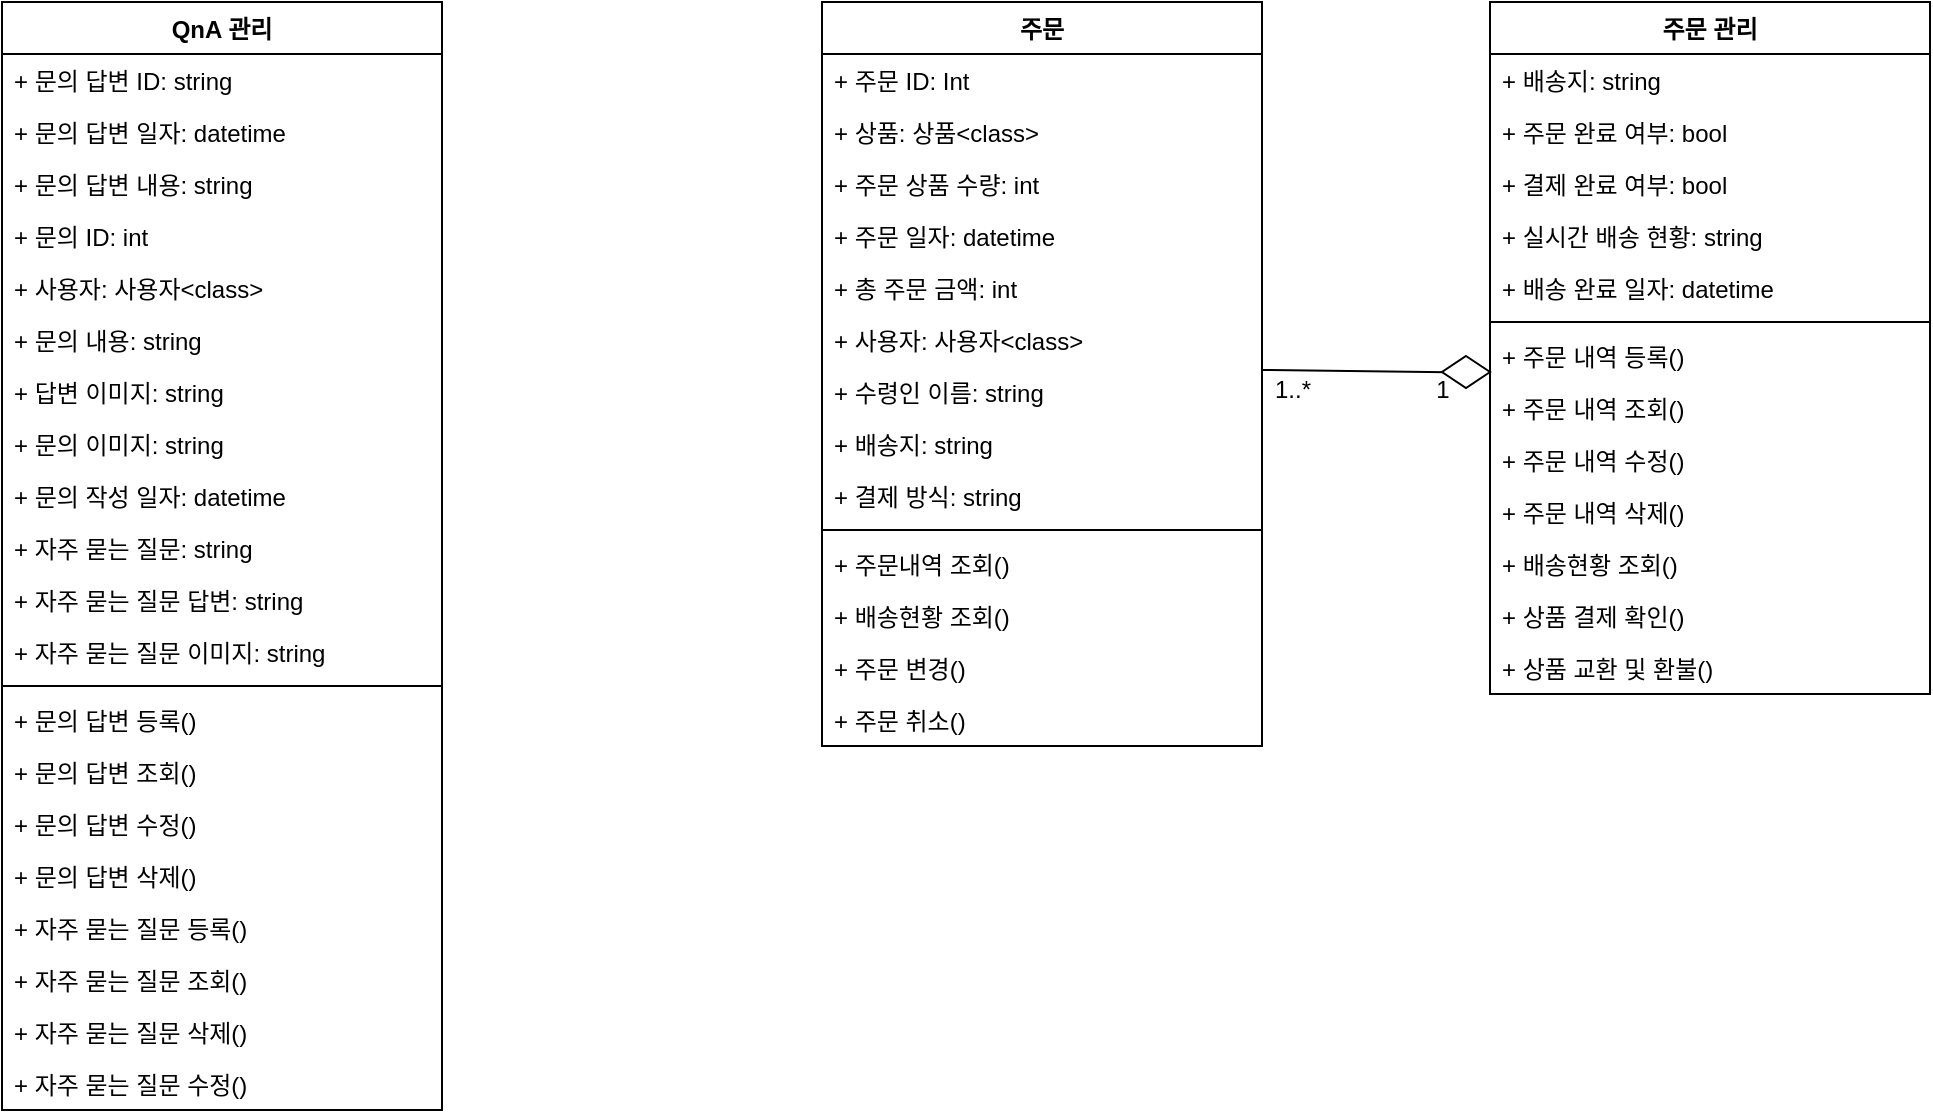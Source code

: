 <mxfile version="18.1.1" type="github">
  <diagram id="Re03vAp0vsInOCd_AFoT" name="Page-1">
    <mxGraphModel dx="284" dy="1935" grid="1" gridSize="10" guides="1" tooltips="1" connect="1" arrows="1" fold="1" page="1" pageScale="1" pageWidth="827" pageHeight="1169" math="0" shadow="0">
      <root>
        <mxCell id="0" />
        <mxCell id="1" parent="0" />
        <mxCell id="PdBYYJ3HHPQtyADfa3vJ-1" value="QnA 관리" style="swimlane;fontStyle=1;align=center;verticalAlign=top;childLayout=stackLayout;horizontal=1;startSize=26;horizontalStack=0;resizeParent=1;resizeParentMax=0;resizeLast=0;collapsible=1;marginBottom=0;" vertex="1" parent="1">
          <mxGeometry x="910" y="-920" width="220" height="554" as="geometry" />
        </mxCell>
        <mxCell id="PdBYYJ3HHPQtyADfa3vJ-173" value="+ 문의 답변 ID: string" style="text;strokeColor=none;fillColor=none;align=left;verticalAlign=top;spacingLeft=4;spacingRight=4;overflow=hidden;rotatable=0;points=[[0,0.5],[1,0.5]];portConstraint=eastwest;" vertex="1" parent="PdBYYJ3HHPQtyADfa3vJ-1">
          <mxGeometry y="26" width="220" height="26" as="geometry" />
        </mxCell>
        <mxCell id="PdBYYJ3HHPQtyADfa3vJ-10" value="+ 문의 답변 일자: datetime" style="text;strokeColor=none;fillColor=none;align=left;verticalAlign=top;spacingLeft=4;spacingRight=4;overflow=hidden;rotatable=0;points=[[0,0.5],[1,0.5]];portConstraint=eastwest;" vertex="1" parent="PdBYYJ3HHPQtyADfa3vJ-1">
          <mxGeometry y="52" width="220" height="26" as="geometry" />
        </mxCell>
        <mxCell id="PdBYYJ3HHPQtyADfa3vJ-9" value="+ 문의 답변 내용: string" style="text;strokeColor=none;fillColor=none;align=left;verticalAlign=top;spacingLeft=4;spacingRight=4;overflow=hidden;rotatable=0;points=[[0,0.5],[1,0.5]];portConstraint=eastwest;" vertex="1" parent="PdBYYJ3HHPQtyADfa3vJ-1">
          <mxGeometry y="78" width="220" height="26" as="geometry" />
        </mxCell>
        <mxCell id="PdBYYJ3HHPQtyADfa3vJ-172" value="+ 문의 ID: int" style="text;strokeColor=none;fillColor=none;align=left;verticalAlign=top;spacingLeft=4;spacingRight=4;overflow=hidden;rotatable=0;points=[[0,0.5],[1,0.5]];portConstraint=eastwest;" vertex="1" parent="PdBYYJ3HHPQtyADfa3vJ-1">
          <mxGeometry y="104" width="220" height="26" as="geometry" />
        </mxCell>
        <mxCell id="PdBYYJ3HHPQtyADfa3vJ-4" value="+ 사용자: 사용자&lt;class&gt;" style="text;strokeColor=none;fillColor=none;align=left;verticalAlign=top;spacingLeft=4;spacingRight=4;overflow=hidden;rotatable=0;points=[[0,0.5],[1,0.5]];portConstraint=eastwest;" vertex="1" parent="PdBYYJ3HHPQtyADfa3vJ-1">
          <mxGeometry y="130" width="220" height="26" as="geometry" />
        </mxCell>
        <mxCell id="PdBYYJ3HHPQtyADfa3vJ-6" value="+ 문의 내용: string" style="text;strokeColor=none;fillColor=none;align=left;verticalAlign=top;spacingLeft=4;spacingRight=4;overflow=hidden;rotatable=0;points=[[0,0.5],[1,0.5]];portConstraint=eastwest;" vertex="1" parent="PdBYYJ3HHPQtyADfa3vJ-1">
          <mxGeometry y="156" width="220" height="26" as="geometry" />
        </mxCell>
        <mxCell id="PdBYYJ3HHPQtyADfa3vJ-7" value="+ 답변 이미지: string" style="text;strokeColor=none;fillColor=none;align=left;verticalAlign=top;spacingLeft=4;spacingRight=4;overflow=hidden;rotatable=0;points=[[0,0.5],[1,0.5]];portConstraint=eastwest;" vertex="1" parent="PdBYYJ3HHPQtyADfa3vJ-1">
          <mxGeometry y="182" width="220" height="26" as="geometry" />
        </mxCell>
        <mxCell id="PdBYYJ3HHPQtyADfa3vJ-175" value="+ 문의 이미지: string" style="text;strokeColor=none;fillColor=none;align=left;verticalAlign=top;spacingLeft=4;spacingRight=4;overflow=hidden;rotatable=0;points=[[0,0.5],[1,0.5]];portConstraint=eastwest;" vertex="1" parent="PdBYYJ3HHPQtyADfa3vJ-1">
          <mxGeometry y="208" width="220" height="26" as="geometry" />
        </mxCell>
        <mxCell id="PdBYYJ3HHPQtyADfa3vJ-8" value="+ 문의 작성 일자: datetime" style="text;strokeColor=none;fillColor=none;align=left;verticalAlign=top;spacingLeft=4;spacingRight=4;overflow=hidden;rotatable=0;points=[[0,0.5],[1,0.5]];portConstraint=eastwest;" vertex="1" parent="PdBYYJ3HHPQtyADfa3vJ-1">
          <mxGeometry y="234" width="220" height="26" as="geometry" />
        </mxCell>
        <mxCell id="PdBYYJ3HHPQtyADfa3vJ-28" value="+ 자주 묻는 질문: string" style="text;strokeColor=none;fillColor=none;align=left;verticalAlign=top;spacingLeft=4;spacingRight=4;overflow=hidden;rotatable=0;points=[[0,0.5],[1,0.5]];portConstraint=eastwest;" vertex="1" parent="PdBYYJ3HHPQtyADfa3vJ-1">
          <mxGeometry y="260" width="220" height="26" as="geometry" />
        </mxCell>
        <mxCell id="PdBYYJ3HHPQtyADfa3vJ-29" value="+ 자주 묻는 질문 답변: string" style="text;strokeColor=none;fillColor=none;align=left;verticalAlign=top;spacingLeft=4;spacingRight=4;overflow=hidden;rotatable=0;points=[[0,0.5],[1,0.5]];portConstraint=eastwest;" vertex="1" parent="PdBYYJ3HHPQtyADfa3vJ-1">
          <mxGeometry y="286" width="220" height="26" as="geometry" />
        </mxCell>
        <mxCell id="PdBYYJ3HHPQtyADfa3vJ-38" value="+ 자주 묻는 질문 이미지: string" style="text;strokeColor=none;fillColor=none;align=left;verticalAlign=top;spacingLeft=4;spacingRight=4;overflow=hidden;rotatable=0;points=[[0,0.5],[1,0.5]];portConstraint=eastwest;" vertex="1" parent="PdBYYJ3HHPQtyADfa3vJ-1">
          <mxGeometry y="312" width="220" height="26" as="geometry" />
        </mxCell>
        <mxCell id="PdBYYJ3HHPQtyADfa3vJ-11" value="" style="line;strokeWidth=1;fillColor=none;align=left;verticalAlign=middle;spacingTop=-1;spacingLeft=3;spacingRight=3;rotatable=0;labelPosition=right;points=[];portConstraint=eastwest;" vertex="1" parent="PdBYYJ3HHPQtyADfa3vJ-1">
          <mxGeometry y="338" width="220" height="8" as="geometry" />
        </mxCell>
        <mxCell id="PdBYYJ3HHPQtyADfa3vJ-12" value="+ 문의 답변 등록()" style="text;strokeColor=none;fillColor=none;align=left;verticalAlign=top;spacingLeft=4;spacingRight=4;overflow=hidden;rotatable=0;points=[[0,0.5],[1,0.5]];portConstraint=eastwest;" vertex="1" parent="PdBYYJ3HHPQtyADfa3vJ-1">
          <mxGeometry y="346" width="220" height="26" as="geometry" />
        </mxCell>
        <mxCell id="PdBYYJ3HHPQtyADfa3vJ-13" value="+ 문의 답변 조회()" style="text;strokeColor=none;fillColor=none;align=left;verticalAlign=top;spacingLeft=4;spacingRight=4;overflow=hidden;rotatable=0;points=[[0,0.5],[1,0.5]];portConstraint=eastwest;" vertex="1" parent="PdBYYJ3HHPQtyADfa3vJ-1">
          <mxGeometry y="372" width="220" height="26" as="geometry" />
        </mxCell>
        <mxCell id="PdBYYJ3HHPQtyADfa3vJ-14" value="+ 문의 답변 수정()" style="text;strokeColor=none;fillColor=none;align=left;verticalAlign=top;spacingLeft=4;spacingRight=4;overflow=hidden;rotatable=0;points=[[0,0.5],[1,0.5]];portConstraint=eastwest;" vertex="1" parent="PdBYYJ3HHPQtyADfa3vJ-1">
          <mxGeometry y="398" width="220" height="26" as="geometry" />
        </mxCell>
        <mxCell id="PdBYYJ3HHPQtyADfa3vJ-15" value="+ 문의 답변 삭제()" style="text;strokeColor=none;fillColor=none;align=left;verticalAlign=top;spacingLeft=4;spacingRight=4;overflow=hidden;rotatable=0;points=[[0,0.5],[1,0.5]];portConstraint=eastwest;" vertex="1" parent="PdBYYJ3HHPQtyADfa3vJ-1">
          <mxGeometry y="424" width="220" height="26" as="geometry" />
        </mxCell>
        <mxCell id="PdBYYJ3HHPQtyADfa3vJ-20" value="+ 자주 묻는 질문 등록()" style="text;strokeColor=none;fillColor=none;align=left;verticalAlign=top;spacingLeft=4;spacingRight=4;overflow=hidden;rotatable=0;points=[[0,0.5],[1,0.5]];portConstraint=eastwest;" vertex="1" parent="PdBYYJ3HHPQtyADfa3vJ-1">
          <mxGeometry y="450" width="220" height="26" as="geometry" />
        </mxCell>
        <mxCell id="PdBYYJ3HHPQtyADfa3vJ-21" value="+ 자주 묻는 질문 조회()" style="text;strokeColor=none;fillColor=none;align=left;verticalAlign=top;spacingLeft=4;spacingRight=4;overflow=hidden;rotatable=0;points=[[0,0.5],[1,0.5]];portConstraint=eastwest;" vertex="1" parent="PdBYYJ3HHPQtyADfa3vJ-1">
          <mxGeometry y="476" width="220" height="26" as="geometry" />
        </mxCell>
        <mxCell id="PdBYYJ3HHPQtyADfa3vJ-23" value="+ 자주 묻는 질문 삭제()" style="text;strokeColor=none;fillColor=none;align=left;verticalAlign=top;spacingLeft=4;spacingRight=4;overflow=hidden;rotatable=0;points=[[0,0.5],[1,0.5]];portConstraint=eastwest;" vertex="1" parent="PdBYYJ3HHPQtyADfa3vJ-1">
          <mxGeometry y="502" width="220" height="26" as="geometry" />
        </mxCell>
        <mxCell id="PdBYYJ3HHPQtyADfa3vJ-22" value="+ 자주 묻는 질문 수정()" style="text;strokeColor=none;fillColor=none;align=left;verticalAlign=top;spacingLeft=4;spacingRight=4;overflow=hidden;rotatable=0;points=[[0,0.5],[1,0.5]];portConstraint=eastwest;" vertex="1" parent="PdBYYJ3HHPQtyADfa3vJ-1">
          <mxGeometry y="528" width="220" height="26" as="geometry" />
        </mxCell>
        <mxCell id="PdBYYJ3HHPQtyADfa3vJ-41" value="주문" style="swimlane;fontStyle=1;align=center;verticalAlign=top;childLayout=stackLayout;horizontal=1;startSize=26;horizontalStack=0;resizeParent=1;resizeParentMax=0;resizeLast=0;collapsible=1;marginBottom=0;" vertex="1" parent="1">
          <mxGeometry x="1320" y="-920" width="220" height="372" as="geometry" />
        </mxCell>
        <mxCell id="PdBYYJ3HHPQtyADfa3vJ-42" value="+ 주문 ID: Int" style="text;strokeColor=none;fillColor=none;align=left;verticalAlign=top;spacingLeft=4;spacingRight=4;overflow=hidden;rotatable=0;points=[[0,0.5],[1,0.5]];portConstraint=eastwest;" vertex="1" parent="PdBYYJ3HHPQtyADfa3vJ-41">
          <mxGeometry y="26" width="220" height="26" as="geometry" />
        </mxCell>
        <mxCell id="PdBYYJ3HHPQtyADfa3vJ-160" value="+ 상품: 상품&lt;class&gt;" style="text;strokeColor=none;fillColor=none;align=left;verticalAlign=top;spacingLeft=4;spacingRight=4;overflow=hidden;rotatable=0;points=[[0,0.5],[1,0.5]];portConstraint=eastwest;" vertex="1" parent="PdBYYJ3HHPQtyADfa3vJ-41">
          <mxGeometry y="52" width="220" height="26" as="geometry" />
        </mxCell>
        <mxCell id="PdBYYJ3HHPQtyADfa3vJ-85" value="+ 주문 상품 수량: int" style="text;strokeColor=none;fillColor=none;align=left;verticalAlign=top;spacingLeft=4;spacingRight=4;overflow=hidden;rotatable=0;points=[[0,0.5],[1,0.5]];portConstraint=eastwest;" vertex="1" parent="PdBYYJ3HHPQtyADfa3vJ-41">
          <mxGeometry y="78" width="220" height="26" as="geometry" />
        </mxCell>
        <mxCell id="PdBYYJ3HHPQtyADfa3vJ-87" value="+ 주문 일자: datetime" style="text;strokeColor=none;fillColor=none;align=left;verticalAlign=top;spacingLeft=4;spacingRight=4;overflow=hidden;rotatable=0;points=[[0,0.5],[1,0.5]];portConstraint=eastwest;" vertex="1" parent="PdBYYJ3HHPQtyADfa3vJ-41">
          <mxGeometry y="104" width="220" height="26" as="geometry" />
        </mxCell>
        <mxCell id="PdBYYJ3HHPQtyADfa3vJ-99" value="+ 총 주문 금액: int" style="text;strokeColor=none;fillColor=none;align=left;verticalAlign=top;spacingLeft=4;spacingRight=4;overflow=hidden;rotatable=0;points=[[0,0.5],[1,0.5]];portConstraint=eastwest;" vertex="1" parent="PdBYYJ3HHPQtyADfa3vJ-41">
          <mxGeometry y="130" width="220" height="26" as="geometry" />
        </mxCell>
        <mxCell id="PdBYYJ3HHPQtyADfa3vJ-45" value="+ 사용자: 사용자&lt;class&gt;" style="text;strokeColor=none;fillColor=none;align=left;verticalAlign=top;spacingLeft=4;spacingRight=4;overflow=hidden;rotatable=0;points=[[0,0.5],[1,0.5]];portConstraint=eastwest;" vertex="1" parent="PdBYYJ3HHPQtyADfa3vJ-41">
          <mxGeometry y="156" width="220" height="26" as="geometry" />
        </mxCell>
        <mxCell id="PdBYYJ3HHPQtyADfa3vJ-88" value="+ 수령인 이름: string&#xa;" style="text;strokeColor=none;fillColor=none;align=left;verticalAlign=top;spacingLeft=4;spacingRight=4;overflow=hidden;rotatable=0;points=[[0,0.5],[1,0.5]];portConstraint=eastwest;" vertex="1" parent="PdBYYJ3HHPQtyADfa3vJ-41">
          <mxGeometry y="182" width="220" height="26" as="geometry" />
        </mxCell>
        <mxCell id="PdBYYJ3HHPQtyADfa3vJ-93" value="+ 배송지: string" style="text;strokeColor=none;fillColor=none;align=left;verticalAlign=top;spacingLeft=4;spacingRight=4;overflow=hidden;rotatable=0;points=[[0,0.5],[1,0.5]];portConstraint=eastwest;" vertex="1" parent="PdBYYJ3HHPQtyADfa3vJ-41">
          <mxGeometry y="208" width="220" height="26" as="geometry" />
        </mxCell>
        <mxCell id="PdBYYJ3HHPQtyADfa3vJ-94" value="+ 결제 방식: string" style="text;strokeColor=none;fillColor=none;align=left;verticalAlign=top;spacingLeft=4;spacingRight=4;overflow=hidden;rotatable=0;points=[[0,0.5],[1,0.5]];portConstraint=eastwest;" vertex="1" parent="PdBYYJ3HHPQtyADfa3vJ-41">
          <mxGeometry y="234" width="220" height="26" as="geometry" />
        </mxCell>
        <mxCell id="PdBYYJ3HHPQtyADfa3vJ-54" value="" style="line;strokeWidth=1;fillColor=none;align=left;verticalAlign=middle;spacingTop=-1;spacingLeft=3;spacingRight=3;rotatable=0;labelPosition=right;points=[];portConstraint=eastwest;" vertex="1" parent="PdBYYJ3HHPQtyADfa3vJ-41">
          <mxGeometry y="260" width="220" height="8" as="geometry" />
        </mxCell>
        <mxCell id="PdBYYJ3HHPQtyADfa3vJ-55" value="+ 주문내역 조회()" style="text;strokeColor=none;fillColor=none;align=left;verticalAlign=top;spacingLeft=4;spacingRight=4;overflow=hidden;rotatable=0;points=[[0,0.5],[1,0.5]];portConstraint=eastwest;" vertex="1" parent="PdBYYJ3HHPQtyADfa3vJ-41">
          <mxGeometry y="268" width="220" height="26" as="geometry" />
        </mxCell>
        <mxCell id="PdBYYJ3HHPQtyADfa3vJ-56" value="+ 배송현황 조회()" style="text;strokeColor=none;fillColor=none;align=left;verticalAlign=top;spacingLeft=4;spacingRight=4;overflow=hidden;rotatable=0;points=[[0,0.5],[1,0.5]];portConstraint=eastwest;" vertex="1" parent="PdBYYJ3HHPQtyADfa3vJ-41">
          <mxGeometry y="294" width="220" height="26" as="geometry" />
        </mxCell>
        <mxCell id="PdBYYJ3HHPQtyADfa3vJ-100" value="+ 주문 변경()" style="text;strokeColor=none;fillColor=none;align=left;verticalAlign=top;spacingLeft=4;spacingRight=4;overflow=hidden;rotatable=0;points=[[0,0.5],[1,0.5]];portConstraint=eastwest;" vertex="1" parent="PdBYYJ3HHPQtyADfa3vJ-41">
          <mxGeometry y="320" width="220" height="26" as="geometry" />
        </mxCell>
        <mxCell id="PdBYYJ3HHPQtyADfa3vJ-57" value="+ 주문 취소()" style="text;strokeColor=none;fillColor=none;align=left;verticalAlign=top;spacingLeft=4;spacingRight=4;overflow=hidden;rotatable=0;points=[[0,0.5],[1,0.5]];portConstraint=eastwest;" vertex="1" parent="PdBYYJ3HHPQtyADfa3vJ-41">
          <mxGeometry y="346" width="220" height="26" as="geometry" />
        </mxCell>
        <mxCell id="PdBYYJ3HHPQtyADfa3vJ-63" value="주문 관리" style="swimlane;fontStyle=1;align=center;verticalAlign=top;childLayout=stackLayout;horizontal=1;startSize=26;horizontalStack=0;resizeParent=1;resizeParentMax=0;resizeLast=0;collapsible=1;marginBottom=0;" vertex="1" parent="1">
          <mxGeometry x="1654" y="-920" width="220" height="346" as="geometry" />
        </mxCell>
        <mxCell id="PdBYYJ3HHPQtyADfa3vJ-153" value="+ 배송지: string" style="text;strokeColor=none;fillColor=none;align=left;verticalAlign=top;spacingLeft=4;spacingRight=4;overflow=hidden;rotatable=0;points=[[0,0.5],[1,0.5]];portConstraint=eastwest;" vertex="1" parent="PdBYYJ3HHPQtyADfa3vJ-63">
          <mxGeometry y="26" width="220" height="26" as="geometry" />
        </mxCell>
        <mxCell id="PdBYYJ3HHPQtyADfa3vJ-154" value="+ 주문 완료 여부: bool" style="text;strokeColor=none;fillColor=none;align=left;verticalAlign=top;spacingLeft=4;spacingRight=4;overflow=hidden;rotatable=0;points=[[0,0.5],[1,0.5]];portConstraint=eastwest;" vertex="1" parent="PdBYYJ3HHPQtyADfa3vJ-63">
          <mxGeometry y="52" width="220" height="26" as="geometry" />
        </mxCell>
        <mxCell id="PdBYYJ3HHPQtyADfa3vJ-156" value="+ 결제 완료 여부: bool" style="text;strokeColor=none;fillColor=none;align=left;verticalAlign=top;spacingLeft=4;spacingRight=4;overflow=hidden;rotatable=0;points=[[0,0.5],[1,0.5]];portConstraint=eastwest;" vertex="1" parent="PdBYYJ3HHPQtyADfa3vJ-63">
          <mxGeometry y="78" width="220" height="26" as="geometry" />
        </mxCell>
        <mxCell id="PdBYYJ3HHPQtyADfa3vJ-157" value="+ 실시간 배송 현황: string" style="text;strokeColor=none;fillColor=none;align=left;verticalAlign=top;spacingLeft=4;spacingRight=4;overflow=hidden;rotatable=0;points=[[0,0.5],[1,0.5]];portConstraint=eastwest;" vertex="1" parent="PdBYYJ3HHPQtyADfa3vJ-63">
          <mxGeometry y="104" width="220" height="26" as="geometry" />
        </mxCell>
        <mxCell id="PdBYYJ3HHPQtyADfa3vJ-163" value="+ 배송 완료 일자: datetime" style="text;strokeColor=none;fillColor=none;align=left;verticalAlign=top;spacingLeft=4;spacingRight=4;overflow=hidden;rotatable=0;points=[[0,0.5],[1,0.5]];portConstraint=eastwest;" vertex="1" parent="PdBYYJ3HHPQtyADfa3vJ-63">
          <mxGeometry y="130" width="220" height="26" as="geometry" />
        </mxCell>
        <mxCell id="PdBYYJ3HHPQtyADfa3vJ-76" value="" style="line;strokeWidth=1;fillColor=none;align=left;verticalAlign=middle;spacingTop=-1;spacingLeft=3;spacingRight=3;rotatable=0;labelPosition=right;points=[];portConstraint=eastwest;" vertex="1" parent="PdBYYJ3HHPQtyADfa3vJ-63">
          <mxGeometry y="156" width="220" height="8" as="geometry" />
        </mxCell>
        <mxCell id="PdBYYJ3HHPQtyADfa3vJ-77" value="+ 주문 내역 등록()" style="text;strokeColor=none;fillColor=none;align=left;verticalAlign=top;spacingLeft=4;spacingRight=4;overflow=hidden;rotatable=0;points=[[0,0.5],[1,0.5]];portConstraint=eastwest;" vertex="1" parent="PdBYYJ3HHPQtyADfa3vJ-63">
          <mxGeometry y="164" width="220" height="26" as="geometry" />
        </mxCell>
        <mxCell id="PdBYYJ3HHPQtyADfa3vJ-78" value="+ 주문 내역 조회()" style="text;strokeColor=none;fillColor=none;align=left;verticalAlign=top;spacingLeft=4;spacingRight=4;overflow=hidden;rotatable=0;points=[[0,0.5],[1,0.5]];portConstraint=eastwest;" vertex="1" parent="PdBYYJ3HHPQtyADfa3vJ-63">
          <mxGeometry y="190" width="220" height="26" as="geometry" />
        </mxCell>
        <mxCell id="PdBYYJ3HHPQtyADfa3vJ-79" value="+ 주문 내역 수정()" style="text;strokeColor=none;fillColor=none;align=left;verticalAlign=top;spacingLeft=4;spacingRight=4;overflow=hidden;rotatable=0;points=[[0,0.5],[1,0.5]];portConstraint=eastwest;" vertex="1" parent="PdBYYJ3HHPQtyADfa3vJ-63">
          <mxGeometry y="216" width="220" height="26" as="geometry" />
        </mxCell>
        <mxCell id="PdBYYJ3HHPQtyADfa3vJ-80" value="+ 주문 내역 삭제()" style="text;strokeColor=none;fillColor=none;align=left;verticalAlign=top;spacingLeft=4;spacingRight=4;overflow=hidden;rotatable=0;points=[[0,0.5],[1,0.5]];portConstraint=eastwest;" vertex="1" parent="PdBYYJ3HHPQtyADfa3vJ-63">
          <mxGeometry y="242" width="220" height="26" as="geometry" />
        </mxCell>
        <mxCell id="PdBYYJ3HHPQtyADfa3vJ-81" value="+ 배송현황 조회()" style="text;strokeColor=none;fillColor=none;align=left;verticalAlign=top;spacingLeft=4;spacingRight=4;overflow=hidden;rotatable=0;points=[[0,0.5],[1,0.5]];portConstraint=eastwest;" vertex="1" parent="PdBYYJ3HHPQtyADfa3vJ-63">
          <mxGeometry y="268" width="220" height="26" as="geometry" />
        </mxCell>
        <mxCell id="PdBYYJ3HHPQtyADfa3vJ-82" value="+ 상품 결제 확인()" style="text;strokeColor=none;fillColor=none;align=left;verticalAlign=top;spacingLeft=4;spacingRight=4;overflow=hidden;rotatable=0;points=[[0,0.5],[1,0.5]];portConstraint=eastwest;" vertex="1" parent="PdBYYJ3HHPQtyADfa3vJ-63">
          <mxGeometry y="294" width="220" height="26" as="geometry" />
        </mxCell>
        <mxCell id="PdBYYJ3HHPQtyADfa3vJ-83" value="+ 상품 교환 및 환불()" style="text;strokeColor=none;fillColor=none;align=left;verticalAlign=top;spacingLeft=4;spacingRight=4;overflow=hidden;rotatable=0;points=[[0,0.5],[1,0.5]];portConstraint=eastwest;" vertex="1" parent="PdBYYJ3HHPQtyADfa3vJ-63">
          <mxGeometry y="320" width="220" height="26" as="geometry" />
        </mxCell>
        <mxCell id="PdBYYJ3HHPQtyADfa3vJ-166" value="" style="endArrow=none;html=1;rounded=0;entryX=0.118;entryY=0.508;entryDx=0;entryDy=0;entryPerimeter=0;" edge="1" parent="1" target="PdBYYJ3HHPQtyADfa3vJ-167">
          <mxGeometry width="50" height="50" relative="1" as="geometry">
            <mxPoint x="1540" y="-736" as="sourcePoint" />
            <mxPoint x="1640" y="-736" as="targetPoint" />
          </mxGeometry>
        </mxCell>
        <mxCell id="PdBYYJ3HHPQtyADfa3vJ-167" value="" style="rhombus;whiteSpace=wrap;html=1;" vertex="1" parent="1">
          <mxGeometry x="1630" y="-743" width="24" height="16" as="geometry" />
        </mxCell>
        <mxCell id="PdBYYJ3HHPQtyADfa3vJ-169" value="1..*" style="text;html=1;align=center;verticalAlign=middle;resizable=0;points=[];autosize=1;strokeColor=none;fillColor=none;" vertex="1" parent="1">
          <mxGeometry x="1540" y="-736" width="30" height="20" as="geometry" />
        </mxCell>
        <mxCell id="PdBYYJ3HHPQtyADfa3vJ-170" value="1" style="text;html=1;align=center;verticalAlign=middle;resizable=0;points=[];autosize=1;strokeColor=none;fillColor=none;" vertex="1" parent="1">
          <mxGeometry x="1620" y="-736" width="20" height="20" as="geometry" />
        </mxCell>
      </root>
    </mxGraphModel>
  </diagram>
</mxfile>
